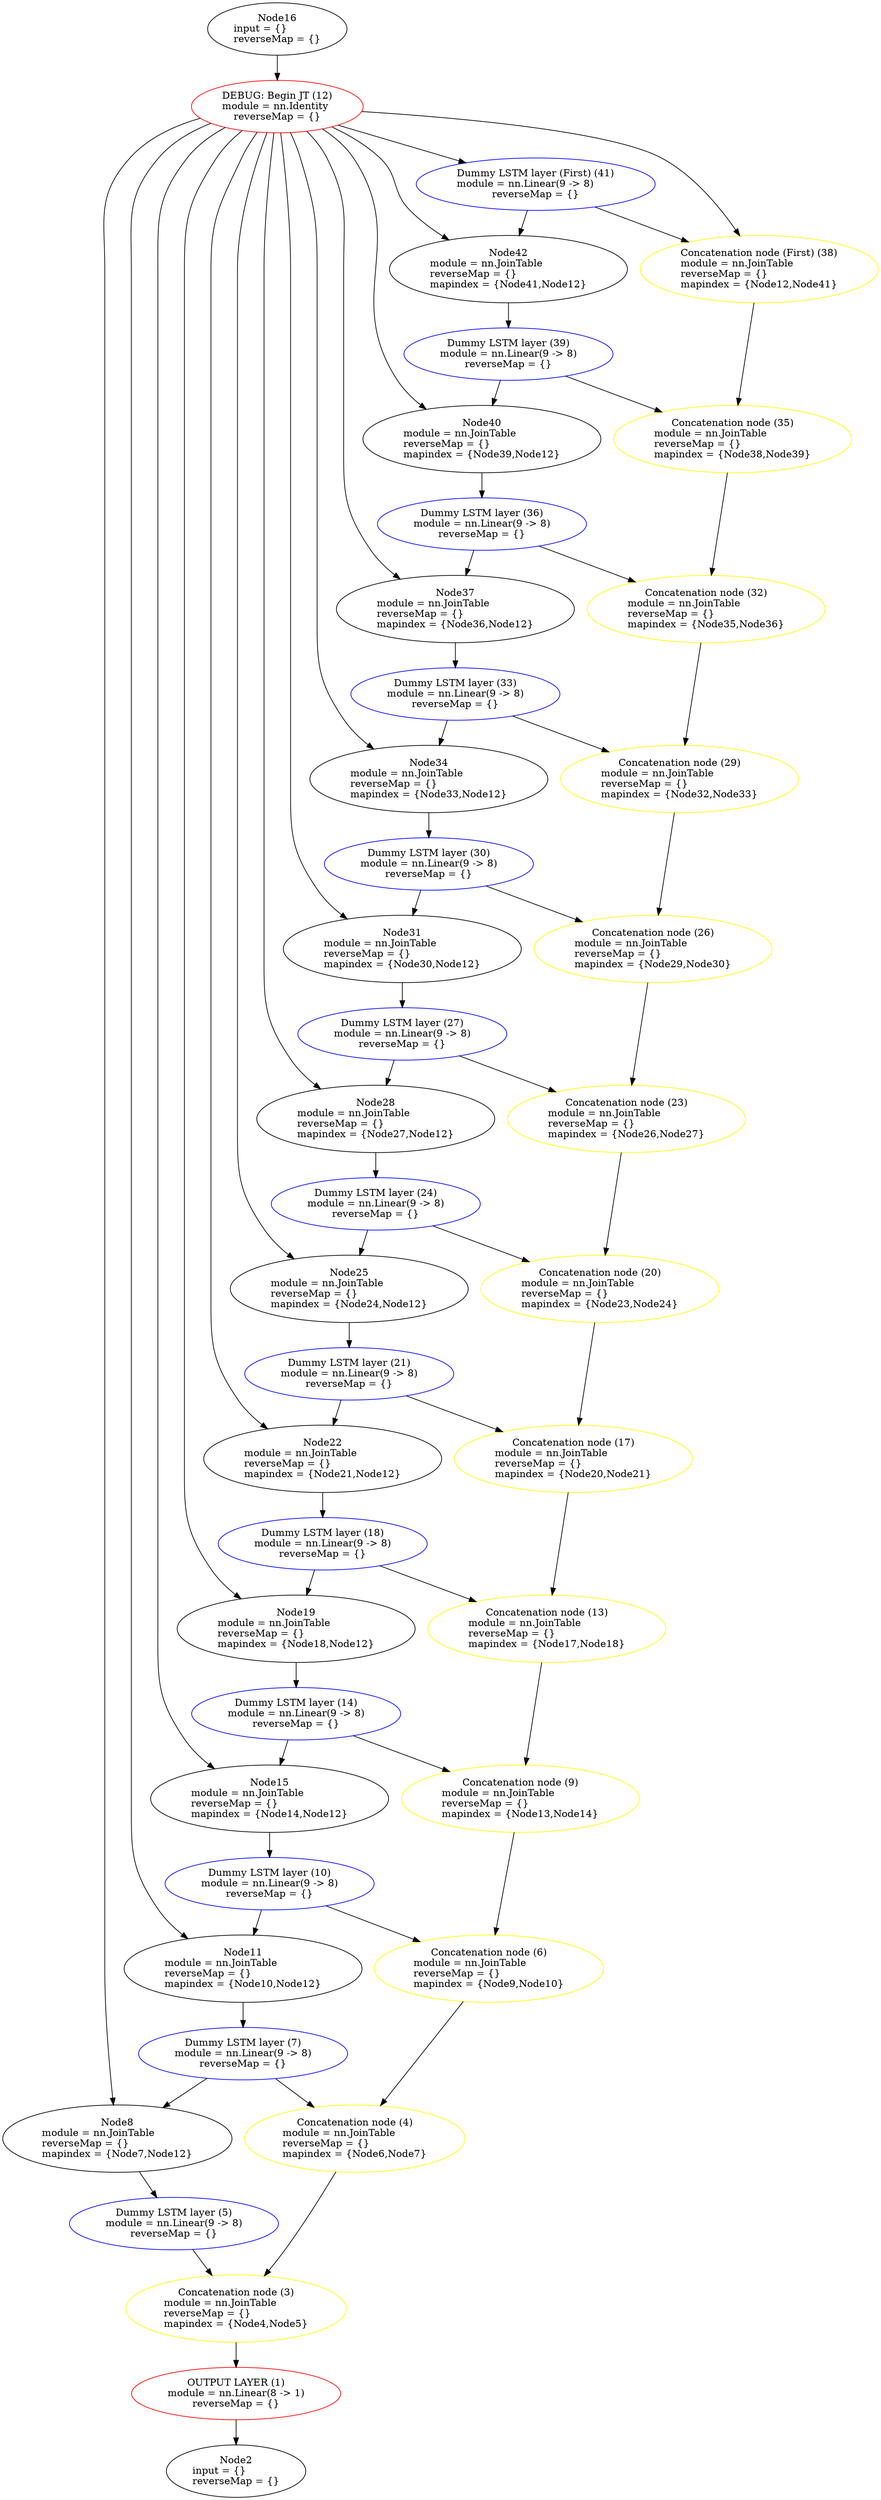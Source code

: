 digraph G {
	graph [bb="0,0,1037,3584"];
	node [label="\N",
		shape=oval
	];
	n1	 [color=red,
		height=1.041,
		label="OUTPUT LAYER (1)\nmodule = nn.Linear(8 -> 1)\lreverseMap = {}",
		pos="278,150",
		tooltip="[topologyTest.lua]:62_",
		width=3.3125];
	n2	 [height=1.041,
		label="Node2\ninput = {}\lreverseMap = {}",
		pos="278,38",
		tooltip="[[C]]:-1_",
		width=2.1497];
	n1 -> n2	 [pos="e,278,75.844 278,112.37 278,103.93 278,94.829 278,86.011"];
	n3	 [color=yellow,
		height=1.3356,
		label="Concatenation node (3)\nmodule = nn.JoinTable\lreverseMap = {}\lmapindex = {Node4,Node5}",
		pos="278,272",
		tooltip="[topologyTest.lua]:54_",
		width=3.4507];
	n3 -> n1	 [pos="e,278,187.72 278,223.57 278,215.1 278,206.27 278,197.81"];
	n4	 [color=yellow,
		height=1.3356,
		label="Concatenation node (4)\nmodule = nn.JoinTable\lreverseMap = {}\lmapindex = {Node6,Node7}",
		pos="399,516",
		tooltip="[topologyTest.lua]:54_",
		width=3.4507];
	n4 -> n3	 [pos="e,301.31,319.63 375.81,468.63 355.87,428.73 327.04,371.09 305.85,328.7"];
	n5	 [color=blue,
		height=1.041,
		label="Dummy LSTM layer (5)\nmodule = nn.Linear(9 -> 8)\lreverseMap = {}",
		pos="189,394",
		tooltip="[topologyTest.lua]:50_",
		width=3.3125];
	n5 -> n3	 [pos="e,244.2,318.57 215.46,357.32 222.58,347.73 230.43,337.13 238.11,326.79"];
	n6	 [color=yellow,
		height=1.3356,
		label="Concatenation node (6)\nmodule = nn.JoinTable\lreverseMap = {}\lmapindex = {Node9,Node10}",
		pos="518,760",
		tooltip="[topologyTest.lua]:54_",
		width=3.5652];
	n6 -> n4	 [pos="e,421.93,563.63 495.2,712.63 475.58,672.73 447.23,615.09 426.39,572.7"];
	n7	 [color=blue,
		height=1.041,
		label="Dummy LSTM layer (7)\nmodule = nn.Linear(9 -> 8)\lreverseMap = {}",
		pos="238,638",
		tooltip="[topologyTest.lua]:50_",
		width=3.3125];
	n7 -> n4	 [pos="e,342.59,559.05 283.28,603.25 299.1,591.46 317.19,577.98 334.29,565.23"];
	n8	 [height=1.3356,
		label="Node8\nmodule = nn.JoinTable\lreverseMap = {}\lmapindex = {Node7,Node12}",
		pos="128,516",
		tooltip="[topologyTest.lua]:50_",
		width=3.5652];
	n7 -> n8	 [pos="e,169.18,561.92 205.59,601.65 196.32,591.53 186.02,580.29 176.03,569.39"];
	n8 -> n5	 [pos="e,170.59,431.23 151.58,468.6 156.31,459.31 161.27,449.55 165.98,440.28"];
	n9	 [color=yellow,
		height=1.3356,
		label="Concatenation node (9)\nmodule = nn.JoinTable\lreverseMap = {}\lmapindex = {Node13,Node14}",
		pos="561,1004",
		tooltip="[topologyTest.lua]:54_",
		width=3.7034];
	n9 -> n6	 [pos="e,526.37,808.12 552.61,955.77 545.61,916.37 535.61,860.11 528.16,818.18"];
	n10	 [color=blue,
		height=1.041,
		label="Dummy LSTM layer (10)\nmodule = nn.Linear(9 -> 8)\lreverseMap = {}",
		pos="276,882",
		tooltip="[topologyTest.lua]:50_",
		width=3.3125];
	n10 -> n6	 [pos="e,441.81,798.78 338.64,849.94 367.32,835.72 401.75,818.65 432.74,803.28"];
	n11	 [height=1.3356,
		label="Node11\nmodule = nn.JoinTable\lreverseMap = {}\lmapindex = {Node10,Node12}",
		pos="238,760",
		tooltip="[topologyTest.lua]:50_",
		width=3.7034];
	n10 -> n11	 [pos="e,252.84,807.86 264.5,844.67 261.77,836.07 258.8,826.69 255.87,817.43"];
	n11 -> n7	 [pos="e,238,675.72 238,711.57 238,703.1 238,694.27 238,685.81"];
	n12	 [color=red,
		height=1.041,
		label="DEBUG: Begin JT (12)\nmodule = nn.Identity\lreverseMap = {}",
		pos="323,3434",
		tooltip="[topologyTest.lua]:20_",
		width=2.8644];
	n12 -> n8	 [pos="e,111.69,564.11 226.39,3420.7 185.75,3410.7 141.22,3392.6 112,3360 63.672,3306 76,3273.5 76,3201 76,3201 76,3201 76,759 76,694.47 \
93.89,622.39 108.68,573.81"];
	n12 -> n11	 [pos="e,180.12,803.68 236.77,3413.2 206.39,3402.2 174.49,3385.4 153,3360 105.97,3304.5 114,3273.8 114,3201 114,3201 114,3201 114,1003 \
114,930.83 111.26,906.7 147,844 153.82,832.04 162.96,820.85 172.83,810.79"];
	n15	 [height=1.3356,
		label="Node15\nmodule = nn.JoinTable\lreverseMap = {}\lmapindex = {Node14,Node12}",
		pos="276,1004",
		tooltip="[topologyTest.lua]:50_",
		width=3.7034];
	n12 -> n15	 [pos="e,218.12,1047.7 253.17,3406.4 231.46,3395 209.25,3379.8 194,3360 149.36,3302.1 152,3274.1 152,3201 152,3201 152,3201 152,1247 152,\
1174.8 149.26,1150.7 185,1088 191.82,1076 200.96,1064.8 210.83,1054.8"];
	n19	 [height=1.3356,
		label="Node19\nmodule = nn.JoinTable\lreverseMap = {}\lmapindex = {Node18,Node12}",
		pos="314,1248",
		tooltip="[topologyTest.lua]:50_",
		width=3.7034];
	n12 -> n19	 [pos="e,256.12,1291.7 274.27,3400.6 260.22,3389.2 246.01,3375.4 236,3360 195.86,3298.4 190,3274.6 190,3201 190,3201 190,3201 190,1491 \
190,1418.8 187.26,1394.7 223,1332 229.82,1320 238.96,1308.8 248.83,1298.8"];
	n22	 [height=1.3356,
		label="Node22\nmodule = nn.JoinTable\lreverseMap = {}\lmapindex = {Node21,Node12}",
		pos="352,1492",
		tooltip="[topologyTest.lua]:50_",
		width=3.7034];
	n12 -> n22	 [pos="e,294.12,1535.7 294.75,3397.7 286.53,3386.2 278.12,3373 272,3360 240.78,3293.7 228,3274.3 228,3201 228,3201 228,3201 228,1735 228,\
1662.8 225.26,1638.7 261,1576 267.82,1564 276.96,1552.8 286.83,1542.8"];
	n25	 [height=1.3356,
		label="Node25\nmodule = nn.JoinTable\lreverseMap = {}\lmapindex = {Node24,Node12}",
		pos="390,1736",
		tooltip="[topologyTest.lua]:50_",
		width=3.7034];
	n12 -> n25	 [pos="e,332.12,1779.7 308.32,3396.7 291.43,3351.6 266,3271.9 266,3201 266,3201 266,3201 266,1979 266,1906.8 263.26,1882.7 299,1820 305.82,\
1808 314.96,1796.8 324.83,1786.8"];
	n28	 [height=1.3356,
		label="Node28\nmodule = nn.JoinTable\lreverseMap = {}\lmapindex = {Node27,Node12}",
		pos="428,1980",
		tooltip="[topologyTest.lua]:50_",
		width=3.7034];
	n12 -> n28	 [pos="e,370.12,2023.7 318.16,3396.5 312.53,3350.9 304,3270.3 304,3201 304,3201 304,3201 304,2223 304,2150.8 301.26,2126.7 337,2064 343.82,\
2052 352.96,2040.8 362.83,2030.8"];
	n31	 [height=1.3356,
		label="Node31\nmodule = nn.JoinTable\lreverseMap = {}\lmapindex = {Node30,Node12}",
		pos="466,2224",
		tooltip="[topologyTest.lua]:50_",
		width=3.7034];
	n12 -> n31	 [pos="e,408.12,2267.7 327.84,3396.5 333.47,3350.9 342,3270.3 342,3201 342,3201 342,3201 342,2467 342,2394.8 339.26,2370.7 375,2308 381.82,\
2296 390.96,2284.8 400.83,2274.8"];
	n34	 [height=1.3356,
		label="Node34\nmodule = nn.JoinTable\lreverseMap = {}\lmapindex = {Node33,Node12}",
		pos="504,2468",
		tooltip="[topologyTest.lua]:50_",
		width=3.7034];
	n12 -> n34	 [pos="e,446.12,2511.7 341.64,3397 346.98,3385.4 352.34,3372.4 356,3360 376.24,3291.5 380,3272.5 380,3201 380,3201 380,3201 380,2711 380,\
2638.8 377.26,2614.7 413,2552 419.82,2540 428.96,2528.8 438.83,2518.8"];
	n37	 [height=1.3356,
		label="Node37\nmodule = nn.JoinTable\lreverseMap = {}\lmapindex = {Node36,Node12}",
		pos="542,2712",
		tooltip="[topologyTest.lua]:50_",
		width=3.7034];
	n12 -> n37	 [pos="e,484.12,2755.7 364.18,3399.4 375.57,3388.1 386.77,3374.6 394,3360 425.77,3296 418,3272.5 418,3201 418,3201 418,3201 418,2955 418,\
2882.8 415.26,2858.7 451,2796 457.82,2784 466.96,2772.8 476.83,2762.8"];
	n38	 [color=yellow,
		height=1.3356,
		label="Concatenation node (First) (38)\nmodule = nn.JoinTable\lreverseMap = {}\lmapindex = {Node12,Node41}",
		pos="903,3200",
		tooltip="[topologyTest.lua]:43_",
		width=3.7034];
	n12 -> n38	 [pos="e,887.94,3247.9 424.91,3427.9 548.52,3420 747.97,3401.1 809,3360 844.97,3335.8 869.18,3292.7 884,3257.6"];
	n40	 [height=1.3356,
		label="Node40\nmodule = nn.JoinTable\lreverseMap = {}\lmapindex = {Node39,Node12}",
		pos="580,2956",
		tooltip="[topologyTest.lua]:50_",
		width=3.7034];
	n12 -> n40	 [pos="e,521.82,2999.5 384.64,3403.8 402.49,3392.5 420.29,3377.9 432,3360 510.98,3239 419.26,3166.5 489,3040 495.65,3027.9 504.7,3016.7 \
514.54,3006.6"];
	n41	 [color=blue,
		height=1.041,
		label="Dummy LSTM layer (First) (41)\nmodule = nn.Linear(9 -> 8)\lreverseMap = {}",
		pos="661,3322",
		tooltip="[topologyTest.lua]:39_",
		width=3.8653];
	n12 -> n41	 [pos="e,574.07,3351.3 398.85,3408.3 447.78,3392.4 511.84,3371.5 564.4,3354.4"];
	n42	 [height=1.3356,
		label="Node42\nmodule = nn.JoinTable\lreverseMap = {}\lmapindex = {Node41,Node12}",
		pos="618,3200",
		tooltip="[topologyTest.lua]:50_",
		width=3.7034];
	n12 -> n42	 [pos="e,556.97,3242.8 395.68,3407.2 421.28,3395.6 448.9,3380 470,3360 498.17,3333.3 487.75,3313.5 513,3284 523.58,3271.7 536.22,3259.9 \
549.01,3249.2"];
	n13	 [color=yellow,
		height=1.3356,
		label="Concatenation node (13)\nmodule = nn.JoinTable\lreverseMap = {}\lmapindex = {Node17,Node18}",
		pos="599,1248",
		tooltip="[topologyTest.lua]:54_",
		width=3.7034];
	n13 -> n9	 [pos="e,568.4,1052.1 591.58,1199.8 585.4,1160.4 576.56,1104.1 569.98,1062.2"];
	n14	 [color=blue,
		height=1.041,
		label="Dummy LSTM layer (14)\nmodule = nn.Linear(9 -> 8)\lreverseMap = {}",
		pos="314,1126",
		tooltip="[topologyTest.lua]:50_",
		width=3.3125];
	n14 -> n9	 [pos="e,482.59,1043.1 377.61,1094.1 406.75,1079.9 441.76,1062.9 473.35,1047.6"];
	n14 -> n15	 [pos="e,290.84,1051.9 302.5,1088.7 299.77,1080.1 296.8,1070.7 293.87,1061.4"];
	n15 -> n10	 [pos="e,276,919.72 276,955.57 276,947.1 276,938.27 276,929.81"];
	n16	 [height=1.041,
		label="Node16\ninput = {}\lreverseMap = {}",
		pos="323,3546",
		tooltip="[[C]]:-1_",
		width=2.1497];
	n16 -> n12	 [pos="e,323,3471.8 323,3508.4 323,3499.9 323,3490.8 323,3482"];
	n17	 [color=yellow,
		height=1.3356,
		label="Concatenation node (17)\nmodule = nn.JoinTable\lreverseMap = {}\lmapindex = {Node20,Node21}",
		pos="637,1492",
		tooltip="[topologyTest.lua]:54_",
		width=3.7034];
	n17 -> n13	 [pos="e,606.4,1296.1 629.58,1443.8 623.4,1404.4 614.56,1348.1 607.98,1306.2"];
	n18	 [color=blue,
		height=1.041,
		label="Dummy LSTM layer (18)\nmodule = nn.Linear(9 -> 8)\lreverseMap = {}",
		pos="352,1370",
		tooltip="[topologyTest.lua]:50_",
		width=3.3125];
	n18 -> n13	 [pos="e,520.59,1287.1 415.61,1338.1 444.75,1323.9 479.76,1306.9 511.35,1291.6"];
	n18 -> n19	 [pos="e,328.84,1295.9 340.5,1332.7 337.77,1324.1 334.8,1314.7 331.87,1305.4"];
	n19 -> n14	 [pos="e,314,1163.7 314,1199.6 314,1191.1 314,1182.3 314,1173.8"];
	n20	 [color=yellow,
		height=1.3356,
		label="Concatenation node (20)\nmodule = nn.JoinTable\lreverseMap = {}\lmapindex = {Node23,Node24}",
		pos="675,1736",
		tooltip="[topologyTest.lua]:54_",
		width=3.7034];
	n20 -> n17	 [pos="e,644.4,1540.1 667.58,1687.8 661.4,1648.4 652.56,1592.1 645.98,1550.2"];
	n21	 [color=blue,
		height=1.041,
		label="Dummy LSTM layer (21)\nmodule = nn.Linear(9 -> 8)\lreverseMap = {}",
		pos="390,1614",
		tooltip="[topologyTest.lua]:50_",
		width=3.3125];
	n21 -> n17	 [pos="e,558.59,1531.1 453.61,1582.1 482.75,1567.9 517.76,1550.9 549.35,1535.6"];
	n21 -> n22	 [pos="e,366.84,1539.9 378.5,1576.7 375.77,1568.1 372.8,1558.7 369.87,1549.4"];
	n22 -> n18	 [pos="e,352,1407.7 352,1443.6 352,1435.1 352,1426.3 352,1417.8"];
	n23	 [color=yellow,
		height=1.3356,
		label="Concatenation node (23)\nmodule = nn.JoinTable\lreverseMap = {}\lmapindex = {Node26,Node27}",
		pos="713,1980",
		tooltip="[topologyTest.lua]:54_",
		width=3.7034];
	n23 -> n20	 [pos="e,682.4,1784.1 705.58,1931.8 699.4,1892.4 690.56,1836.1 683.98,1794.2"];
	n24	 [color=blue,
		height=1.041,
		label="Dummy LSTM layer (24)\nmodule = nn.Linear(9 -> 8)\lreverseMap = {}",
		pos="428,1858",
		tooltip="[topologyTest.lua]:50_",
		width=3.3125];
	n24 -> n20	 [pos="e,596.59,1775.1 491.61,1826.1 520.75,1811.9 555.76,1794.9 587.35,1779.6"];
	n24 -> n25	 [pos="e,404.84,1783.9 416.5,1820.7 413.77,1812.1 410.8,1802.7 407.87,1793.4"];
	n25 -> n21	 [pos="e,390,1651.7 390,1687.6 390,1679.1 390,1670.3 390,1661.8"];
	n26	 [color=yellow,
		height=1.3356,
		label="Concatenation node (26)\nmodule = nn.JoinTable\lreverseMap = {}\lmapindex = {Node29,Node30}",
		pos="751,2224",
		tooltip="[topologyTest.lua]:54_",
		width=3.7034];
	n26 -> n23	 [pos="e,720.4,2028.1 743.58,2175.8 737.4,2136.4 728.56,2080.1 721.98,2038.2"];
	n27	 [color=blue,
		height=1.041,
		label="Dummy LSTM layer (27)\nmodule = nn.Linear(9 -> 8)\lreverseMap = {}",
		pos="466,2102",
		tooltip="[topologyTest.lua]:50_",
		width=3.3125];
	n27 -> n23	 [pos="e,634.59,2019.1 529.61,2070.1 558.75,2055.9 593.76,2038.9 625.35,2023.6"];
	n27 -> n28	 [pos="e,442.84,2027.9 454.5,2064.7 451.77,2056.1 448.8,2046.7 445.87,2037.4"];
	n28 -> n24	 [pos="e,428,1895.7 428,1931.6 428,1923.1 428,1914.3 428,1905.8"];
	n29	 [color=yellow,
		height=1.3356,
		label="Concatenation node (29)\nmodule = nn.JoinTable\lreverseMap = {}\lmapindex = {Node32,Node33}",
		pos="789,2468",
		tooltip="[topologyTest.lua]:54_",
		width=3.7034];
	n29 -> n26	 [pos="e,758.4,2272.1 781.58,2419.8 775.4,2380.4 766.56,2324.1 759.98,2282.2"];
	n30	 [color=blue,
		height=1.041,
		label="Dummy LSTM layer (30)\nmodule = nn.Linear(9 -> 8)\lreverseMap = {}",
		pos="504,2346",
		tooltip="[topologyTest.lua]:50_",
		width=3.3125];
	n30 -> n26	 [pos="e,672.59,2263.1 567.61,2314.1 596.75,2299.9 631.76,2282.9 663.35,2267.6"];
	n30 -> n31	 [pos="e,480.84,2271.9 492.5,2308.7 489.77,2300.1 486.8,2290.7 483.87,2281.4"];
	n31 -> n27	 [pos="e,466,2139.7 466,2175.6 466,2167.1 466,2158.3 466,2149.8"];
	n32	 [color=yellow,
		height=1.3356,
		label="Concatenation node (32)\nmodule = nn.JoinTable\lreverseMap = {}\lmapindex = {Node35,Node36}",
		pos="827,2712",
		tooltip="[topologyTest.lua]:54_",
		width=3.7034];
	n32 -> n29	 [pos="e,796.4,2516.1 819.58,2663.8 813.4,2624.4 804.56,2568.1 797.98,2526.2"];
	n33	 [color=blue,
		height=1.041,
		label="Dummy LSTM layer (33)\nmodule = nn.Linear(9 -> 8)\lreverseMap = {}",
		pos="542,2590",
		tooltip="[topologyTest.lua]:50_",
		width=3.3125];
	n33 -> n29	 [pos="e,710.59,2507.1 605.61,2558.1 634.75,2543.9 669.76,2526.9 701.35,2511.6"];
	n33 -> n34	 [pos="e,518.84,2515.9 530.5,2552.7 527.77,2544.1 524.8,2534.7 521.87,2525.4"];
	n34 -> n30	 [pos="e,504,2383.7 504,2419.6 504,2411.1 504,2402.3 504,2393.8"];
	n35	 [color=yellow,
		height=1.3356,
		label="Concatenation node (35)\nmodule = nn.JoinTable\lreverseMap = {}\lmapindex = {Node38,Node39}",
		pos="865,2956",
		tooltip="[topologyTest.lua]:54_",
		width=3.7034];
	n35 -> n32	 [pos="e,834.4,2760.1 857.58,2907.8 851.4,2868.4 842.56,2812.1 835.98,2770.2"];
	n36	 [color=blue,
		height=1.041,
		label="Dummy LSTM layer (36)\nmodule = nn.Linear(9 -> 8)\lreverseMap = {}",
		pos="580,2834",
		tooltip="[topologyTest.lua]:50_",
		width=3.3125];
	n36 -> n32	 [pos="e,748.59,2751.1 643.61,2802.1 672.75,2787.9 707.76,2770.9 739.35,2755.6"];
	n36 -> n37	 [pos="e,556.84,2759.9 568.5,2796.7 565.77,2788.1 562.8,2778.7 559.87,2769.4"];
	n37 -> n33	 [pos="e,542,2627.7 542,2663.6 542,2655.1 542,2646.3 542,2637.8"];
	n38 -> n35	 [pos="e,872.4,3004.1 895.58,3151.8 889.4,3112.4 880.56,3056.1 873.98,3014.2"];
	n39	 [color=blue,
		height=1.041,
		label="Dummy LSTM layer (39)\nmodule = nn.Linear(9 -> 8)\lreverseMap = {}",
		pos="618,3078",
		tooltip="[topologyTest.lua]:50_",
		width=3.3125];
	n39 -> n35	 [pos="e,786.59,2995.1 681.61,3046.1 710.75,3031.9 745.76,3014.9 777.35,2999.6"];
	n39 -> n40	 [pos="e,594.84,3003.9 606.5,3040.7 603.77,3032.1 600.8,3022.7 597.87,3013.4"];
	n40 -> n36	 [pos="e,580,2871.7 580,2907.6 580,2899.1 580,2890.3 580,2881.8"];
	n41 -> n38	 [pos="e,825.48,3239.4 725.85,3288.8 753.64,3275.1 786.5,3258.8 816.33,3244"];
	n41 -> n42	 [pos="e,634.79,3247.9 647.98,3284.7 644.9,3276.1 641.54,3266.7 638.22,3257.4"];
	n42 -> n39	 [pos="e,618,3115.7 618,3151.6 618,3143.1 618,3134.3 618,3125.8"];
}
